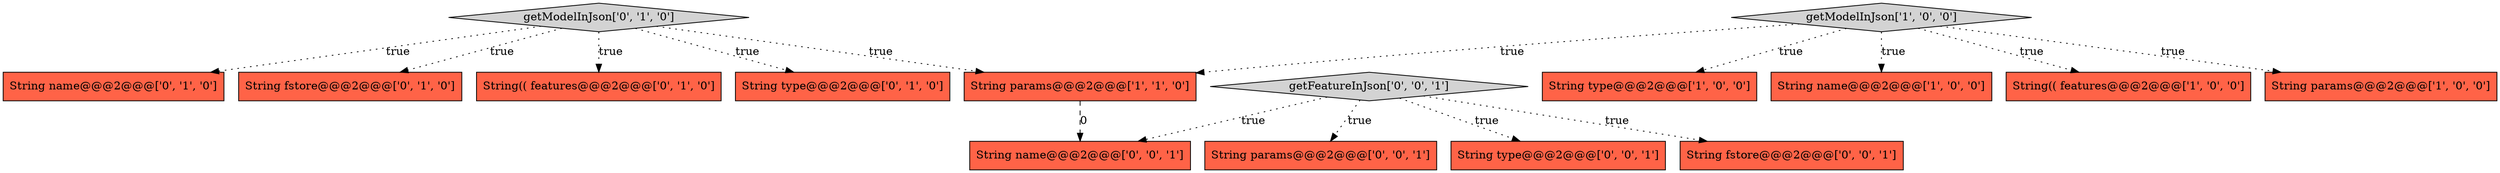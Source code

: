 digraph {
6 [style = filled, label = "String name@@@2@@@['0', '1', '0']", fillcolor = tomato, shape = box image = "AAA0AAABBB2BBB"];
1 [style = filled, label = "String type@@@2@@@['1', '0', '0']", fillcolor = tomato, shape = box image = "AAA0AAABBB1BBB"];
0 [style = filled, label = "String name@@@2@@@['1', '0', '0']", fillcolor = tomato, shape = box image = "AAA0AAABBB1BBB"];
4 [style = filled, label = "getModelInJson['1', '0', '0']", fillcolor = lightgray, shape = diamond image = "AAA0AAABBB1BBB"];
2 [style = filled, label = "String(( features@@@2@@@['1', '0', '0']", fillcolor = tomato, shape = box image = "AAA0AAABBB1BBB"];
11 [style = filled, label = "String fstore@@@2@@@['0', '0', '1']", fillcolor = tomato, shape = box image = "AAA0AAABBB3BBB"];
14 [style = filled, label = "String params@@@2@@@['0', '0', '1']", fillcolor = tomato, shape = box image = "AAA0AAABBB3BBB"];
15 [style = filled, label = "String name@@@2@@@['0', '0', '1']", fillcolor = tomato, shape = box image = "AAA0AAABBB3BBB"];
7 [style = filled, label = "String fstore@@@2@@@['0', '1', '0']", fillcolor = tomato, shape = box image = "AAA0AAABBB2BBB"];
13 [style = filled, label = "String type@@@2@@@['0', '0', '1']", fillcolor = tomato, shape = box image = "AAA0AAABBB3BBB"];
12 [style = filled, label = "getFeatureInJson['0', '0', '1']", fillcolor = lightgray, shape = diamond image = "AAA0AAABBB3BBB"];
8 [style = filled, label = "String(( features@@@2@@@['0', '1', '0']", fillcolor = tomato, shape = box image = "AAA0AAABBB2BBB"];
5 [style = filled, label = "String params@@@2@@@['1', '1', '0']", fillcolor = tomato, shape = box image = "AAA0AAABBB1BBB"];
3 [style = filled, label = "String params@@@2@@@['1', '0', '0']", fillcolor = tomato, shape = box image = "AAA0AAABBB1BBB"];
9 [style = filled, label = "String type@@@2@@@['0', '1', '0']", fillcolor = tomato, shape = box image = "AAA0AAABBB2BBB"];
10 [style = filled, label = "getModelInJson['0', '1', '0']", fillcolor = lightgray, shape = diamond image = "AAA0AAABBB2BBB"];
4->5 [style = dotted, label="true"];
10->6 [style = dotted, label="true"];
12->13 [style = dotted, label="true"];
12->11 [style = dotted, label="true"];
12->15 [style = dotted, label="true"];
10->8 [style = dotted, label="true"];
4->1 [style = dotted, label="true"];
4->3 [style = dotted, label="true"];
4->0 [style = dotted, label="true"];
10->7 [style = dotted, label="true"];
10->9 [style = dotted, label="true"];
5->15 [style = dashed, label="0"];
12->14 [style = dotted, label="true"];
10->5 [style = dotted, label="true"];
4->2 [style = dotted, label="true"];
}

